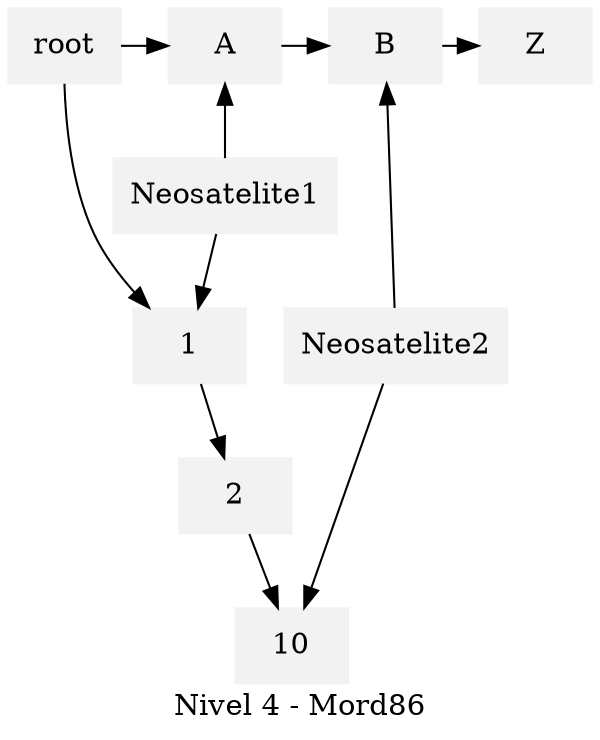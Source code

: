 digraph G{
node[shape=box, style=filled, color=Gray95];edge[color=black];rankdir=UD;
label = "Nivel 4 - Mord86";
root -> "1";
root -> "A";
"A" -> "B";
"B" -> "Z";
"Neosatelite1" -> "A";
"Neosatelite1" -> "1";
"1"->"2";
"2"->"10";
"Neosatelite2" -> "B";
"Neosatelite2" -> "10";
{rank=min;root;"A"; "B";"B"; "Z";};
}
